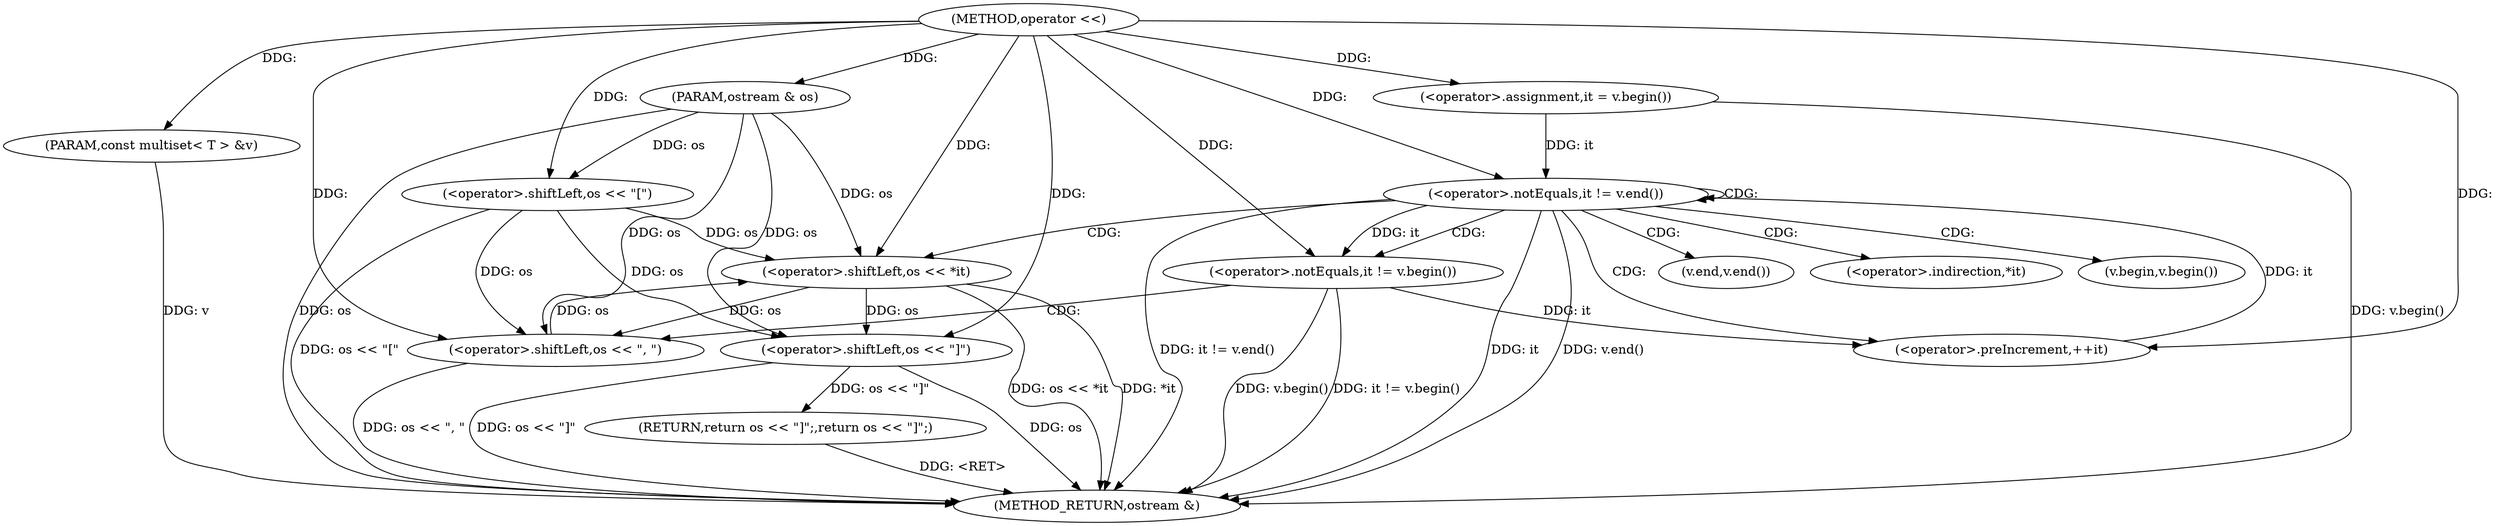 digraph "operator <<" {  
"1000192" [label = "(METHOD,operator <<)" ]
"1000225" [label = "(METHOD_RETURN,ostream &)" ]
"1000193" [label = "(PARAM,ostream & os)" ]
"1000194" [label = "(PARAM,const multiset< T > &v)" ]
"1000196" [label = "(<operator>.shiftLeft,os << \"[\")" ]
"1000221" [label = "(RETURN,return os << \"]\";,return os << \"]\";)" ]
"1000201" [label = "(<operator>.assignment,it = v.begin())" ]
"1000204" [label = "(<operator>.notEquals,it != v.end())" ]
"1000207" [label = "(<operator>.preIncrement,++it)" ]
"1000222" [label = "(<operator>.shiftLeft,os << \"]\")" ]
"1000217" [label = "(<operator>.shiftLeft,os << *it)" ]
"1000211" [label = "(<operator>.notEquals,it != v.begin())" ]
"1000214" [label = "(<operator>.shiftLeft,os << \", \")" ]
"1000206" [label = "(v.end,v.end())" ]
"1000219" [label = "(<operator>.indirection,*it)" ]
"1000213" [label = "(v.begin,v.begin())" ]
  "1000221" -> "1000225"  [ label = "DDG: <RET>"] 
  "1000193" -> "1000225"  [ label = "DDG: os"] 
  "1000194" -> "1000225"  [ label = "DDG: v"] 
  "1000196" -> "1000225"  [ label = "DDG: os << \"[\""] 
  "1000201" -> "1000225"  [ label = "DDG: v.begin()"] 
  "1000204" -> "1000225"  [ label = "DDG: it"] 
  "1000204" -> "1000225"  [ label = "DDG: v.end()"] 
  "1000204" -> "1000225"  [ label = "DDG: it != v.end()"] 
  "1000222" -> "1000225"  [ label = "DDG: os"] 
  "1000222" -> "1000225"  [ label = "DDG: os << \"]\""] 
  "1000211" -> "1000225"  [ label = "DDG: v.begin()"] 
  "1000211" -> "1000225"  [ label = "DDG: it != v.begin()"] 
  "1000214" -> "1000225"  [ label = "DDG: os << \", \""] 
  "1000217" -> "1000225"  [ label = "DDG: *it"] 
  "1000217" -> "1000225"  [ label = "DDG: os << *it"] 
  "1000192" -> "1000193"  [ label = "DDG: "] 
  "1000192" -> "1000194"  [ label = "DDG: "] 
  "1000222" -> "1000221"  [ label = "DDG: os << \"]\""] 
  "1000193" -> "1000196"  [ label = "DDG: os"] 
  "1000192" -> "1000196"  [ label = "DDG: "] 
  "1000192" -> "1000201"  [ label = "DDG: "] 
  "1000201" -> "1000204"  [ label = "DDG: it"] 
  "1000207" -> "1000204"  [ label = "DDG: it"] 
  "1000192" -> "1000204"  [ label = "DDG: "] 
  "1000211" -> "1000207"  [ label = "DDG: it"] 
  "1000192" -> "1000207"  [ label = "DDG: "] 
  "1000196" -> "1000222"  [ label = "DDG: os"] 
  "1000217" -> "1000222"  [ label = "DDG: os"] 
  "1000193" -> "1000222"  [ label = "DDG: os"] 
  "1000192" -> "1000222"  [ label = "DDG: "] 
  "1000196" -> "1000217"  [ label = "DDG: os"] 
  "1000214" -> "1000217"  [ label = "DDG: os"] 
  "1000193" -> "1000217"  [ label = "DDG: os"] 
  "1000192" -> "1000217"  [ label = "DDG: "] 
  "1000204" -> "1000211"  [ label = "DDG: it"] 
  "1000192" -> "1000211"  [ label = "DDG: "] 
  "1000196" -> "1000214"  [ label = "DDG: os"] 
  "1000217" -> "1000214"  [ label = "DDG: os"] 
  "1000193" -> "1000214"  [ label = "DDG: os"] 
  "1000192" -> "1000214"  [ label = "DDG: "] 
  "1000204" -> "1000213"  [ label = "CDG: "] 
  "1000204" -> "1000211"  [ label = "CDG: "] 
  "1000204" -> "1000217"  [ label = "CDG: "] 
  "1000204" -> "1000207"  [ label = "CDG: "] 
  "1000204" -> "1000206"  [ label = "CDG: "] 
  "1000204" -> "1000204"  [ label = "CDG: "] 
  "1000204" -> "1000219"  [ label = "CDG: "] 
  "1000211" -> "1000214"  [ label = "CDG: "] 
}
